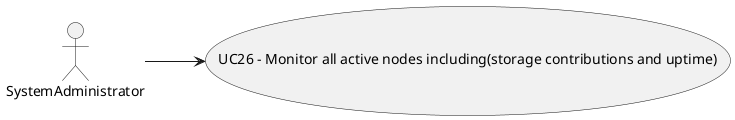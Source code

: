 @startuml

left to right direction
actor SystemAdministrator

usecase UC26 as "UC26 - Monitor all active nodes including(storage contributions and uptime)"
SystemAdministrator --> UC26

@enduml